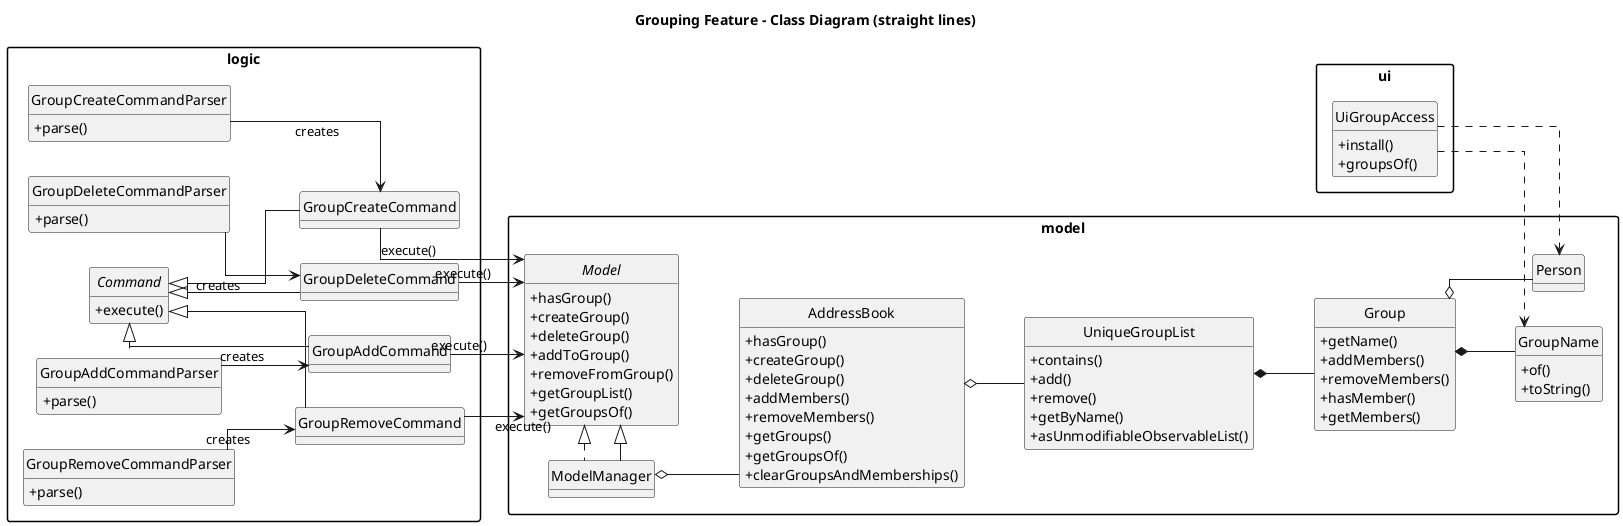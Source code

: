 @startuml
title Grouping Feature – Class Diagram (straight lines)

skinparam linetype ortho
skinparam shadowing false
skinparam packageStyle rectangle
skinparam classAttributeIconSize 0
hide stereotypes
hide fields
hide circle
show methods
left to right direction


package "logic" <<abstract>> {
  abstract class Command {
    + execute()
  }

  class GroupCreateCommand extends Command
  class GroupDeleteCommand extends Command
  class GroupAddCommand extends Command
  class GroupRemoveCommand extends Command

  class GroupCreateCommandParser {
    + parse()
  }
  class GroupDeleteCommandParser {
    + parse()
  }
  class GroupAddCommandParser {
    + parse()
  }
  class GroupRemoveCommandParser {
    + parse()
  }
}

package "model" <<abstract>> {
  interface Model {
    + hasGroup()
    + createGroup()
    + deleteGroup()
    + addToGroup()
    + removeFromGroup()
    + getGroupList()
    + getGroupsOf()
  }

  class ModelManager implements Model

  class AddressBook {
    + hasGroup()
    + createGroup()
    + deleteGroup()
    + addMembers()
    + removeMembers()
    + getGroups()
    + getGroupsOf()
    + clearGroupsAndMemberships()
  }

  class UniqueGroupList {
    + contains()
    + add()
    + remove()
    + getByName()
    + asUnmodifiableObservableList()
  }

  ' Place these BEFORE Group so they appear to its left
  class GroupName {
    + of()
    + toString()
  }
  class Person

  class Group {
    + getName()
    + addMembers()
    + removeMembers()
    + hasMember()
    + getMembers()
  }
}

package "ui" <<abstract>> {
  class UiGroupAccess {
    + install()
    + groupsOf()
  }
}

GroupCreateCommandParser --> GroupCreateCommand : creates
GroupDeleteCommandParser --> GroupDeleteCommand : creates
GroupAddCommandParser    --> GroupAddCommand    : creates
GroupRemoveCommandParser --> GroupRemoveCommand : creates

GroupCreateCommand --> Model : execute()
GroupDeleteCommand --> Model : execute()
GroupAddCommand    --> Model : execute()
GroupRemoveCommand --> Model : execute()

ModelManager -|> Model
ModelManager o-- AddressBook

AddressBook o-- UniqueGroupList
UniqueGroupList *-- Group

' Layout hint: keep to the left of Group
GroupName -[hidden]-> Group
Person   -[hidden]-> Group

Group *-- GroupName
Group o-- Person

UiGroupAccess ..> Person
UiGroupAccess ..> GroupName

@enduml
